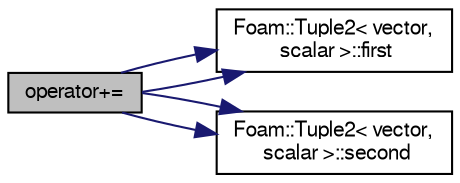 digraph "operator+="
{
  bgcolor="transparent";
  edge [fontname="FreeSans",fontsize="10",labelfontname="FreeSans",labelfontsize="10"];
  node [fontname="FreeSans",fontsize="10",shape=record];
  rankdir="LR";
  Node77 [label="operator+=",height=0.2,width=0.4,color="black", fillcolor="grey75", style="filled", fontcolor="black"];
  Node77 -> Node78 [color="midnightblue",fontsize="10",style="solid",fontname="FreeSans"];
  Node78 [label="Foam::Tuple2\< vector,\l scalar \>::first",height=0.2,width=0.4,color="black",URL="$a28430.html#a851d003bd93ae87649e83fc6e50a90a6",tooltip="Return first. "];
  Node77 -> Node78 [color="midnightblue",fontsize="10",style="solid",fontname="FreeSans"];
  Node77 -> Node79 [color="midnightblue",fontsize="10",style="solid",fontname="FreeSans"];
  Node79 [label="Foam::Tuple2\< vector,\l scalar \>::second",height=0.2,width=0.4,color="black",URL="$a28430.html#a3d89ce084afc65b34a84b9f42d68f27c",tooltip="Return second. "];
  Node77 -> Node79 [color="midnightblue",fontsize="10",style="solid",fontname="FreeSans"];
}
